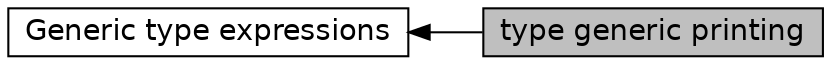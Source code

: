digraph "type generic printing"
{
  edge [fontname="Helvetica",fontsize="14",labelfontname="Helvetica",labelfontsize="14"];
  node [fontname="Helvetica",fontsize="14",shape=box];
  rankdir=LR;
  Node1 [label="type generic printing",height=0.2,width=0.4,color="black", fillcolor="grey75", style="filled", fontcolor="black",tooltip=" "];
  Node2 [label="Generic type expressions",height=0.2,width=0.4,color="black", fillcolor="white", style="filled",URL="$group__generic.html",tooltip=" "];
  Node2->Node1 [shape=plaintext, dir="back", style="solid"];
}
